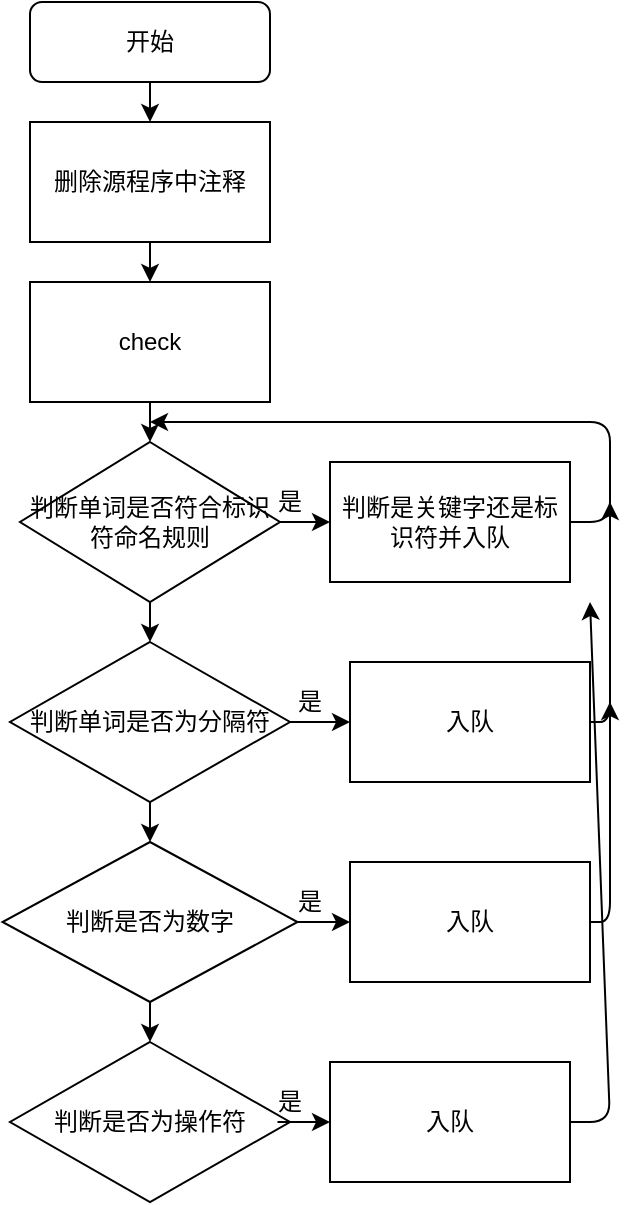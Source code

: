 <mxfile version="14.5.8" type="device"><diagram id="C5RBs43oDa-KdzZeNtuy" name="Page-1"><mxGraphModel dx="1038" dy="580" grid="1" gridSize="10" guides="1" tooltips="1" connect="1" arrows="1" fold="1" page="1" pageScale="1" pageWidth="827" pageHeight="1169" math="0" shadow="0"><root><mxCell id="WIyWlLk6GJQsqaUBKTNV-0"/><mxCell id="WIyWlLk6GJQsqaUBKTNV-1" parent="WIyWlLk6GJQsqaUBKTNV-0"/><mxCell id="WIyWlLk6GJQsqaUBKTNV-3" value="开始" style="rounded=1;whiteSpace=wrap;html=1;fontSize=12;glass=0;strokeWidth=1;shadow=0;" parent="WIyWlLk6GJQsqaUBKTNV-1" vertex="1"><mxGeometry x="160" y="80" width="120" height="40" as="geometry"/></mxCell><mxCell id="lL2v-WCzAsQEPKoVziFv-0" value="" style="endArrow=classic;html=1;exitX=0.5;exitY=1;exitDx=0;exitDy=0;" edge="1" parent="WIyWlLk6GJQsqaUBKTNV-1" source="WIyWlLk6GJQsqaUBKTNV-3"><mxGeometry width="50" height="50" relative="1" as="geometry"><mxPoint x="390" y="320" as="sourcePoint"/><mxPoint x="220" y="140" as="targetPoint"/></mxGeometry></mxCell><mxCell id="lL2v-WCzAsQEPKoVziFv-1" value="删除源程序中注释" style="rounded=0;whiteSpace=wrap;html=1;" vertex="1" parent="WIyWlLk6GJQsqaUBKTNV-1"><mxGeometry x="160" y="140" width="120" height="60" as="geometry"/></mxCell><mxCell id="lL2v-WCzAsQEPKoVziFv-2" value="" style="endArrow=classic;html=1;exitX=0.5;exitY=1;exitDx=0;exitDy=0;" edge="1" parent="WIyWlLk6GJQsqaUBKTNV-1" source="lL2v-WCzAsQEPKoVziFv-1" target="lL2v-WCzAsQEPKoVziFv-3"><mxGeometry width="50" height="50" relative="1" as="geometry"><mxPoint x="390" y="320" as="sourcePoint"/><mxPoint x="220" y="220" as="targetPoint"/></mxGeometry></mxCell><mxCell id="lL2v-WCzAsQEPKoVziFv-3" value="check" style="rounded=0;whiteSpace=wrap;html=1;" vertex="1" parent="WIyWlLk6GJQsqaUBKTNV-1"><mxGeometry x="160" y="220" width="120" height="60" as="geometry"/></mxCell><mxCell id="lL2v-WCzAsQEPKoVziFv-4" value="" style="endArrow=classic;html=1;exitX=0.5;exitY=1;exitDx=0;exitDy=0;" edge="1" parent="WIyWlLk6GJQsqaUBKTNV-1" source="lL2v-WCzAsQEPKoVziFv-3"><mxGeometry width="50" height="50" relative="1" as="geometry"><mxPoint x="390" y="320" as="sourcePoint"/><mxPoint x="220" y="300" as="targetPoint"/></mxGeometry></mxCell><mxCell id="lL2v-WCzAsQEPKoVziFv-6" value="判断单词是否符合标识符命名规则" style="rhombus;whiteSpace=wrap;html=1;" vertex="1" parent="WIyWlLk6GJQsqaUBKTNV-1"><mxGeometry x="155" y="300" width="130" height="80" as="geometry"/></mxCell><mxCell id="lL2v-WCzAsQEPKoVziFv-7" value="" style="endArrow=classic;html=1;exitX=1;exitY=0.5;exitDx=0;exitDy=0;" edge="1" parent="WIyWlLk6GJQsqaUBKTNV-1" source="lL2v-WCzAsQEPKoVziFv-6"><mxGeometry width="50" height="50" relative="1" as="geometry"><mxPoint x="390" y="440" as="sourcePoint"/><mxPoint x="310" y="340" as="targetPoint"/></mxGeometry></mxCell><mxCell id="lL2v-WCzAsQEPKoVziFv-8" value="是" style="text;html=1;strokeColor=none;fillColor=none;align=center;verticalAlign=middle;whiteSpace=wrap;rounded=0;" vertex="1" parent="WIyWlLk6GJQsqaUBKTNV-1"><mxGeometry x="270" y="320" width="40" height="20" as="geometry"/></mxCell><mxCell id="lL2v-WCzAsQEPKoVziFv-10" value="判断是关键字还是标识符并入队" style="rounded=0;whiteSpace=wrap;html=1;" vertex="1" parent="WIyWlLk6GJQsqaUBKTNV-1"><mxGeometry x="310" y="310" width="120" height="60" as="geometry"/></mxCell><mxCell id="lL2v-WCzAsQEPKoVziFv-11" value="" style="endArrow=classic;html=1;exitX=1;exitY=0.5;exitDx=0;exitDy=0;" edge="1" parent="WIyWlLk6GJQsqaUBKTNV-1" source="lL2v-WCzAsQEPKoVziFv-10"><mxGeometry width="50" height="50" relative="1" as="geometry"><mxPoint x="390" y="430" as="sourcePoint"/><mxPoint x="220" y="290" as="targetPoint"/><Array as="points"><mxPoint x="450" y="340"/><mxPoint x="450" y="290"/></Array></mxGeometry></mxCell><mxCell id="lL2v-WCzAsQEPKoVziFv-12" value="" style="endArrow=classic;html=1;exitX=0.5;exitY=1;exitDx=0;exitDy=0;" edge="1" parent="WIyWlLk6GJQsqaUBKTNV-1" source="lL2v-WCzAsQEPKoVziFv-6" target="lL2v-WCzAsQEPKoVziFv-13"><mxGeometry width="50" height="50" relative="1" as="geometry"><mxPoint x="390" y="430" as="sourcePoint"/><mxPoint x="220" y="400" as="targetPoint"/></mxGeometry></mxCell><mxCell id="lL2v-WCzAsQEPKoVziFv-13" value="判断单词是否为分隔符" style="rhombus;whiteSpace=wrap;html=1;" vertex="1" parent="WIyWlLk6GJQsqaUBKTNV-1"><mxGeometry x="150" y="400" width="140" height="80" as="geometry"/></mxCell><mxCell id="lL2v-WCzAsQEPKoVziFv-14" value="" style="endArrow=classic;html=1;exitX=1;exitY=0.5;exitDx=0;exitDy=0;" edge="1" parent="WIyWlLk6GJQsqaUBKTNV-1" source="lL2v-WCzAsQEPKoVziFv-13"><mxGeometry width="50" height="50" relative="1" as="geometry"><mxPoint x="390" y="430" as="sourcePoint"/><mxPoint x="320" y="440" as="targetPoint"/></mxGeometry></mxCell><mxCell id="lL2v-WCzAsQEPKoVziFv-16" value="是" style="text;html=1;strokeColor=none;fillColor=none;align=center;verticalAlign=middle;whiteSpace=wrap;rounded=0;" vertex="1" parent="WIyWlLk6GJQsqaUBKTNV-1"><mxGeometry x="280" y="420" width="40" height="20" as="geometry"/></mxCell><mxCell id="lL2v-WCzAsQEPKoVziFv-17" value="入队" style="rounded=0;whiteSpace=wrap;html=1;" vertex="1" parent="WIyWlLk6GJQsqaUBKTNV-1"><mxGeometry x="320" y="410" width="120" height="60" as="geometry"/></mxCell><mxCell id="lL2v-WCzAsQEPKoVziFv-18" value="" style="endArrow=classic;html=1;exitX=1;exitY=0.5;exitDx=0;exitDy=0;" edge="1" parent="WIyWlLk6GJQsqaUBKTNV-1" source="lL2v-WCzAsQEPKoVziFv-17"><mxGeometry width="50" height="50" relative="1" as="geometry"><mxPoint x="390" y="430" as="sourcePoint"/><mxPoint x="450" y="330" as="targetPoint"/><Array as="points"><mxPoint x="450" y="440"/></Array></mxGeometry></mxCell><mxCell id="lL2v-WCzAsQEPKoVziFv-19" value="" style="endArrow=classic;html=1;exitX=0.5;exitY=1;exitDx=0;exitDy=0;" edge="1" parent="WIyWlLk6GJQsqaUBKTNV-1" source="lL2v-WCzAsQEPKoVziFv-13" target="lL2v-WCzAsQEPKoVziFv-20"><mxGeometry width="50" height="50" relative="1" as="geometry"><mxPoint x="390" y="430" as="sourcePoint"/><mxPoint x="220" y="500" as="targetPoint"/></mxGeometry></mxCell><mxCell id="lL2v-WCzAsQEPKoVziFv-20" value="判断是否为数字" style="rhombus;whiteSpace=wrap;html=1;" vertex="1" parent="WIyWlLk6GJQsqaUBKTNV-1"><mxGeometry x="146.25" y="500" width="147.5" height="80" as="geometry"/></mxCell><mxCell id="lL2v-WCzAsQEPKoVziFv-21" value="" style="endArrow=classic;html=1;exitX=1;exitY=0.5;exitDx=0;exitDy=0;" edge="1" parent="WIyWlLk6GJQsqaUBKTNV-1" source="lL2v-WCzAsQEPKoVziFv-20"><mxGeometry width="50" height="50" relative="1" as="geometry"><mxPoint x="390" y="430" as="sourcePoint"/><mxPoint x="320" y="540" as="targetPoint"/></mxGeometry></mxCell><mxCell id="lL2v-WCzAsQEPKoVziFv-22" value="是" style="text;html=1;strokeColor=none;fillColor=none;align=center;verticalAlign=middle;whiteSpace=wrap;rounded=0;" vertex="1" parent="WIyWlLk6GJQsqaUBKTNV-1"><mxGeometry x="280" y="520" width="40" height="20" as="geometry"/></mxCell><mxCell id="lL2v-WCzAsQEPKoVziFv-23" value="入队" style="rounded=0;whiteSpace=wrap;html=1;" vertex="1" parent="WIyWlLk6GJQsqaUBKTNV-1"><mxGeometry x="320" y="510" width="120" height="60" as="geometry"/></mxCell><mxCell id="lL2v-WCzAsQEPKoVziFv-24" value="" style="endArrow=classic;html=1;exitX=1;exitY=0.5;exitDx=0;exitDy=0;" edge="1" parent="WIyWlLk6GJQsqaUBKTNV-1" source="lL2v-WCzAsQEPKoVziFv-23"><mxGeometry width="50" height="50" relative="1" as="geometry"><mxPoint x="390" y="430" as="sourcePoint"/><mxPoint x="450" y="430" as="targetPoint"/><Array as="points"><mxPoint x="450" y="540"/></Array></mxGeometry></mxCell><mxCell id="lL2v-WCzAsQEPKoVziFv-25" value="" style="endArrow=classic;html=1;exitX=0.5;exitY=1;exitDx=0;exitDy=0;" edge="1" parent="WIyWlLk6GJQsqaUBKTNV-1" source="lL2v-WCzAsQEPKoVziFv-20" target="lL2v-WCzAsQEPKoVziFv-26"><mxGeometry width="50" height="50" relative="1" as="geometry"><mxPoint x="390" y="430" as="sourcePoint"/><mxPoint x="220" y="600" as="targetPoint"/></mxGeometry></mxCell><mxCell id="lL2v-WCzAsQEPKoVziFv-26" value="判断是否为操作符" style="rhombus;whiteSpace=wrap;html=1;" vertex="1" parent="WIyWlLk6GJQsqaUBKTNV-1"><mxGeometry x="150" y="600" width="140" height="80" as="geometry"/></mxCell><mxCell id="lL2v-WCzAsQEPKoVziFv-27" value="" style="endArrow=classic;html=1;exitX=1;exitY=0.5;exitDx=0;exitDy=0;" edge="1" parent="WIyWlLk6GJQsqaUBKTNV-1"><mxGeometry width="50" height="50" relative="1" as="geometry"><mxPoint x="283.75" y="640" as="sourcePoint"/><mxPoint x="310" y="640" as="targetPoint"/></mxGeometry></mxCell><mxCell id="lL2v-WCzAsQEPKoVziFv-28" value="是" style="text;html=1;strokeColor=none;fillColor=none;align=center;verticalAlign=middle;whiteSpace=wrap;rounded=0;" vertex="1" parent="WIyWlLk6GJQsqaUBKTNV-1"><mxGeometry x="270" y="620" width="40" height="20" as="geometry"/></mxCell><mxCell id="lL2v-WCzAsQEPKoVziFv-29" value="入队" style="rounded=0;whiteSpace=wrap;html=1;" vertex="1" parent="WIyWlLk6GJQsqaUBKTNV-1"><mxGeometry x="310" y="610" width="120" height="60" as="geometry"/></mxCell><mxCell id="lL2v-WCzAsQEPKoVziFv-30" value="" style="endArrow=classic;html=1;exitX=1;exitY=0.5;exitDx=0;exitDy=0;" edge="1" parent="WIyWlLk6GJQsqaUBKTNV-1" source="lL2v-WCzAsQEPKoVziFv-29"><mxGeometry width="50" height="50" relative="1" as="geometry"><mxPoint x="390" y="430" as="sourcePoint"/><mxPoint x="440" y="380" as="targetPoint"/><Array as="points"><mxPoint x="450" y="640"/></Array></mxGeometry></mxCell></root></mxGraphModel></diagram></mxfile>